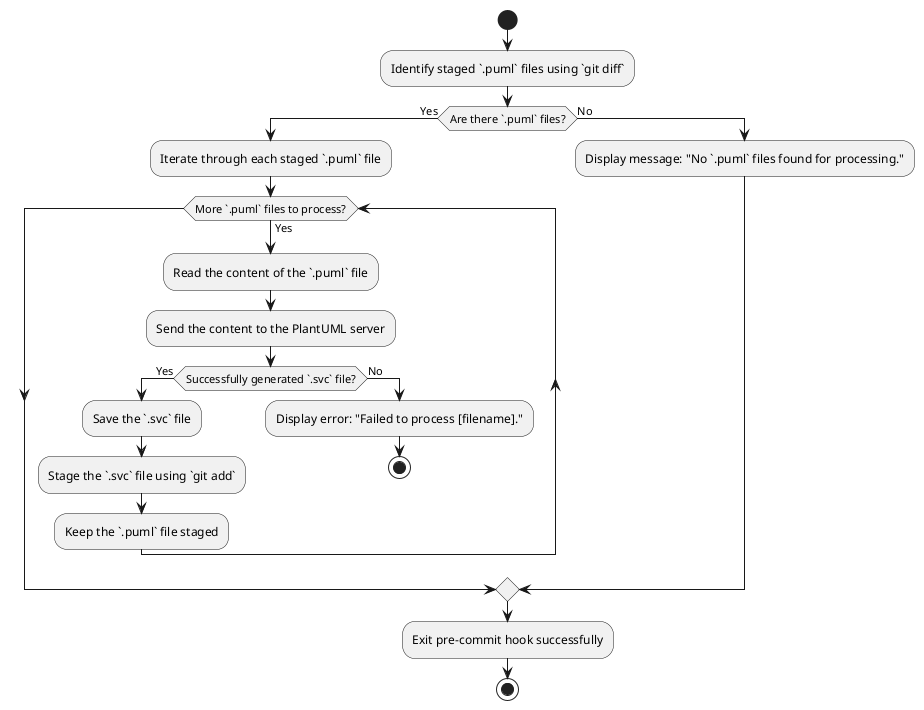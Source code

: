 @startuml
start

:Identify staged `.puml` files using `git diff`;
if (Are there `.puml` files?) then (Yes)
  :Iterate through each staged `.puml` file;
  while (More `.puml` files to process?) is (Yes)
    :Read the content of the `.puml` file;
    :Send the content to the PlantUML server;
    if (Successfully generated `.svc` file?) then (Yes)
      :Save the `.svc` file;
      :Stage the `.svc` file using `git add`;
      :Keep the `.puml` file staged;
    else (No)
      :Display error: "Failed to process [filename].";
      stop
    endif
  endwhile
else (No)
  :Display message: "No `.puml` files found for processing.";
endif

:Exit pre-commit hook successfully;
stop
@enduml
